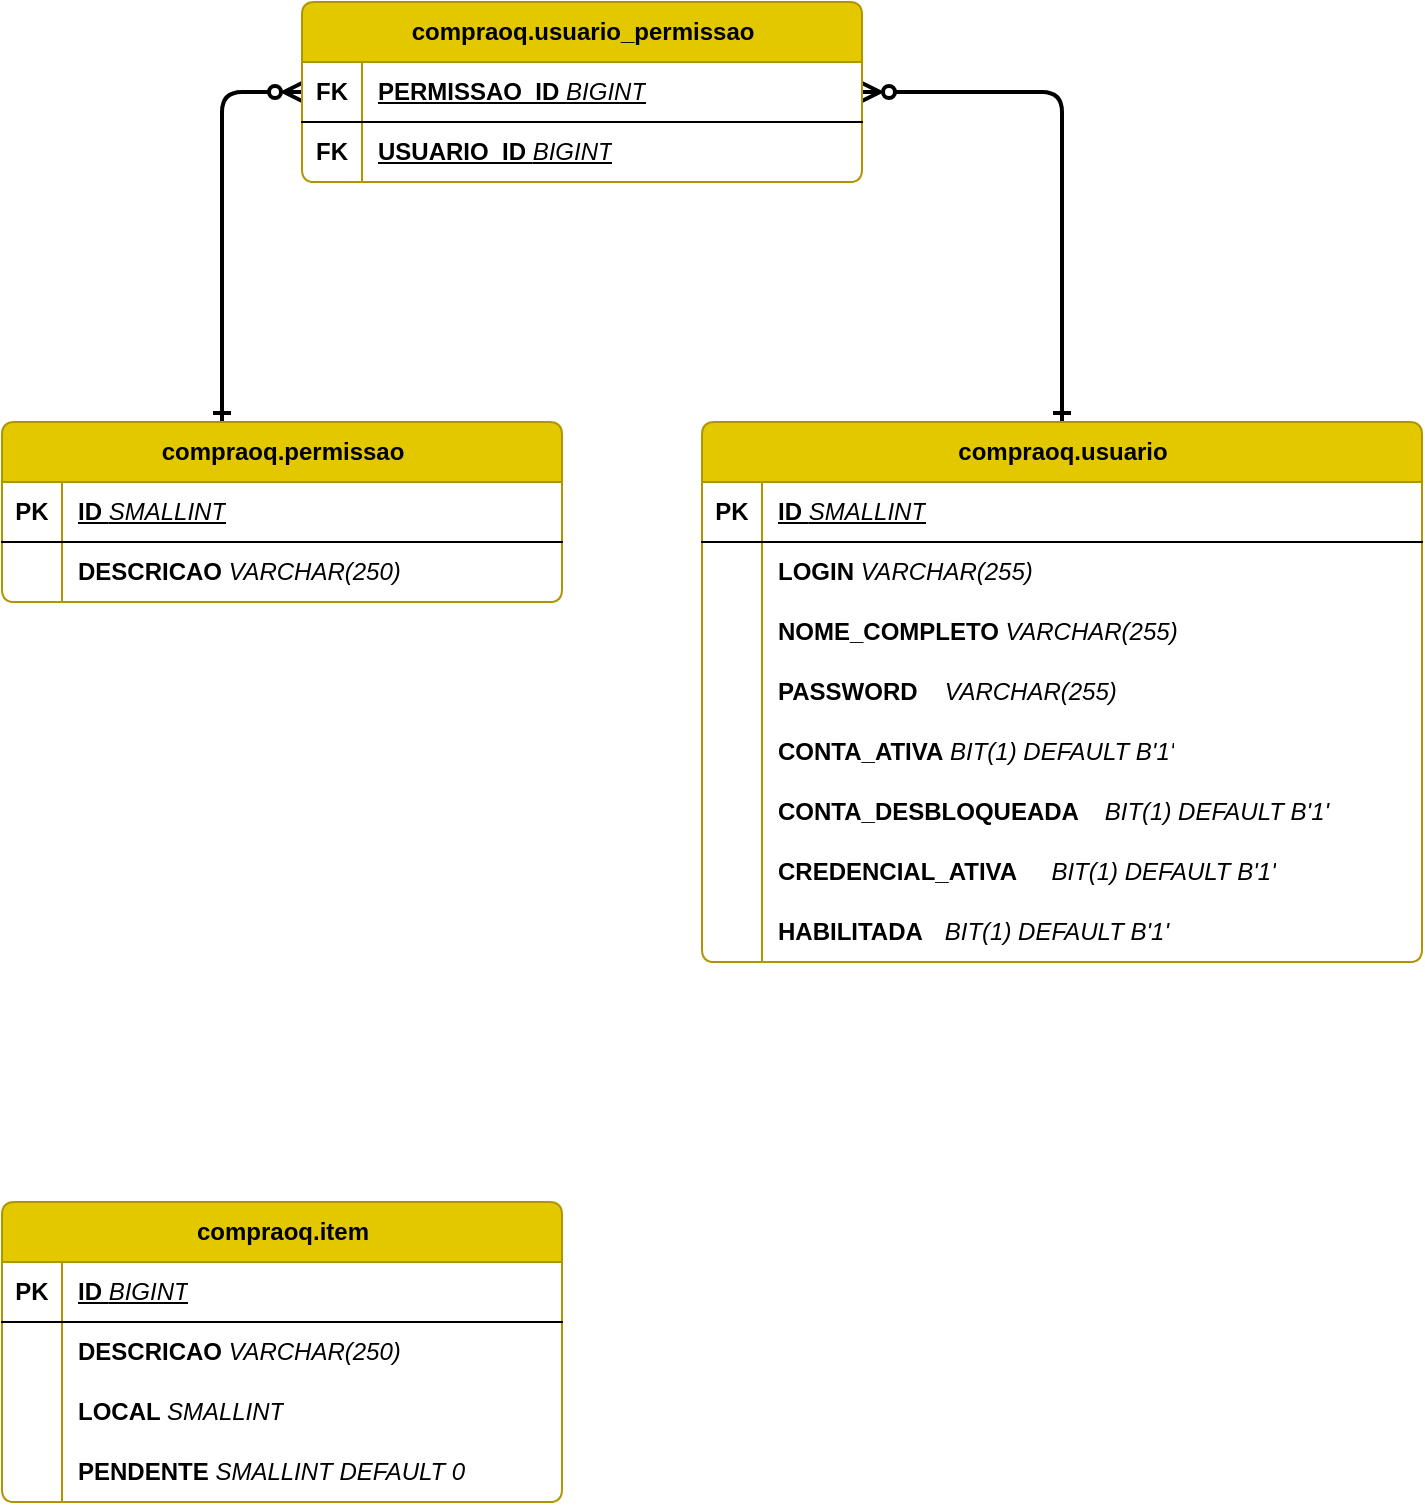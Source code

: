 <mxfile version="24.7.13">
  <diagram id="R2lEEEUBdFMjLlhIrx00" name="Page-1">
    <mxGraphModel dx="1481" dy="1920" grid="1" gridSize="10" guides="1" tooltips="1" connect="1" arrows="1" fold="1" page="1" pageScale="1" pageWidth="850" pageHeight="1100" math="0" shadow="0" extFonts="Permanent Marker^https://fonts.googleapis.com/css?family=Permanent+Marker">
      <root>
        <mxCell id="0" />
        <mxCell id="1" parent="0" />
        <mxCell id="d7PBZOdlqTQcYQTnFaMY-1" value="&lt;font style=&quot;vertical-align: inherit;&quot;&gt;&lt;font style=&quot;vertical-align: inherit;&quot;&gt;compraoq.item&lt;/font&gt;&lt;/font&gt;" style="shape=table;startSize=30;container=1;collapsible=1;childLayout=tableLayout;fixedRows=1;rowLines=0;fontStyle=1;align=center;resizeLast=1;html=1;fillColor=#e3c800;fontColor=#000000;strokeColor=#B09500;rounded=1;arcSize=7;swimlaneFillColor=default;" vertex="1" parent="1">
          <mxGeometry x="330" y="280" width="280" height="150" as="geometry" />
        </mxCell>
        <mxCell id="d7PBZOdlqTQcYQTnFaMY-2" value="" style="shape=tableRow;horizontal=0;startSize=0;swimlaneHead=0;swimlaneBody=0;fillColor=none;collapsible=0;dropTarget=0;points=[[0,0.5],[1,0.5]];portConstraint=eastwest;top=0;left=0;right=0;bottom=1;fontStyle=0" vertex="1" parent="d7PBZOdlqTQcYQTnFaMY-1">
          <mxGeometry y="30" width="280" height="30" as="geometry" />
        </mxCell>
        <mxCell id="d7PBZOdlqTQcYQTnFaMY-3" value="PK" style="shape=partialRectangle;connectable=0;fillColor=none;top=0;left=0;bottom=0;right=0;fontStyle=1;overflow=hidden;whiteSpace=wrap;html=1;" vertex="1" parent="d7PBZOdlqTQcYQTnFaMY-2">
          <mxGeometry width="30" height="30" as="geometry">
            <mxRectangle width="30" height="30" as="alternateBounds" />
          </mxGeometry>
        </mxCell>
        <mxCell id="d7PBZOdlqTQcYQTnFaMY-4" value="&lt;font style=&quot;vertical-align: inherit;&quot;&gt;&lt;font style=&quot;vertical-align: inherit;&quot;&gt;ID &lt;i style=&quot;font-weight: normal;&quot;&gt;BIGINT&lt;/i&gt;&lt;/font&gt;&lt;/font&gt;" style="shape=partialRectangle;connectable=0;fillColor=none;top=0;left=0;bottom=0;right=0;align=left;spacingLeft=6;fontStyle=5;overflow=hidden;whiteSpace=wrap;html=1;" vertex="1" parent="d7PBZOdlqTQcYQTnFaMY-2">
          <mxGeometry x="30" width="250" height="30" as="geometry">
            <mxRectangle width="250" height="30" as="alternateBounds" />
          </mxGeometry>
        </mxCell>
        <mxCell id="d7PBZOdlqTQcYQTnFaMY-5" value="" style="shape=tableRow;horizontal=0;startSize=0;swimlaneHead=0;swimlaneBody=0;fillColor=none;collapsible=0;dropTarget=0;points=[[0,0.5],[1,0.5]];portConstraint=eastwest;top=0;left=0;right=0;bottom=0;" vertex="1" parent="d7PBZOdlqTQcYQTnFaMY-1">
          <mxGeometry y="60" width="280" height="30" as="geometry" />
        </mxCell>
        <mxCell id="d7PBZOdlqTQcYQTnFaMY-6" value="" style="shape=partialRectangle;connectable=0;fillColor=none;top=0;left=0;bottom=0;right=0;editable=1;overflow=hidden;whiteSpace=wrap;html=1;" vertex="1" parent="d7PBZOdlqTQcYQTnFaMY-5">
          <mxGeometry width="30" height="30" as="geometry">
            <mxRectangle width="30" height="30" as="alternateBounds" />
          </mxGeometry>
        </mxCell>
        <mxCell id="d7PBZOdlqTQcYQTnFaMY-7" value="&lt;b&gt;DESCRICAO&lt;/b&gt; &lt;i&gt;VARCHAR(250)&lt;/i&gt;" style="shape=partialRectangle;connectable=0;fillColor=none;top=0;left=0;bottom=0;right=0;align=left;spacingLeft=6;overflow=hidden;whiteSpace=wrap;html=1;" vertex="1" parent="d7PBZOdlqTQcYQTnFaMY-5">
          <mxGeometry x="30" width="250" height="30" as="geometry">
            <mxRectangle width="250" height="30" as="alternateBounds" />
          </mxGeometry>
        </mxCell>
        <mxCell id="d7PBZOdlqTQcYQTnFaMY-8" value="" style="shape=tableRow;horizontal=0;startSize=0;swimlaneHead=0;swimlaneBody=0;fillColor=none;collapsible=0;dropTarget=0;points=[[0,0.5],[1,0.5]];portConstraint=eastwest;top=0;left=0;right=0;bottom=0;" vertex="1" parent="d7PBZOdlqTQcYQTnFaMY-1">
          <mxGeometry y="90" width="280" height="30" as="geometry" />
        </mxCell>
        <mxCell id="d7PBZOdlqTQcYQTnFaMY-9" value="" style="shape=partialRectangle;connectable=0;fillColor=none;top=0;left=0;bottom=0;right=0;editable=1;overflow=hidden;whiteSpace=wrap;html=1;" vertex="1" parent="d7PBZOdlqTQcYQTnFaMY-8">
          <mxGeometry width="30" height="30" as="geometry">
            <mxRectangle width="30" height="30" as="alternateBounds" />
          </mxGeometry>
        </mxCell>
        <mxCell id="d7PBZOdlqTQcYQTnFaMY-10" value="&lt;b&gt;LOCAL &lt;/b&gt;&lt;i&gt;SMALLINT&lt;/i&gt;" style="shape=partialRectangle;connectable=0;fillColor=none;top=0;left=0;bottom=0;right=0;align=left;spacingLeft=6;overflow=hidden;whiteSpace=wrap;html=1;" vertex="1" parent="d7PBZOdlqTQcYQTnFaMY-8">
          <mxGeometry x="30" width="250" height="30" as="geometry">
            <mxRectangle width="250" height="30" as="alternateBounds" />
          </mxGeometry>
        </mxCell>
        <mxCell id="d7PBZOdlqTQcYQTnFaMY-11" value="" style="shape=tableRow;horizontal=0;startSize=0;swimlaneHead=0;swimlaneBody=0;fillColor=none;collapsible=0;dropTarget=0;points=[[0,0.5],[1,0.5]];portConstraint=eastwest;top=0;left=0;right=0;bottom=0;" vertex="1" parent="d7PBZOdlqTQcYQTnFaMY-1">
          <mxGeometry y="120" width="280" height="30" as="geometry" />
        </mxCell>
        <mxCell id="d7PBZOdlqTQcYQTnFaMY-12" value="" style="shape=partialRectangle;connectable=0;fillColor=none;top=0;left=0;bottom=0;right=0;editable=1;overflow=hidden;whiteSpace=wrap;html=1;" vertex="1" parent="d7PBZOdlqTQcYQTnFaMY-11">
          <mxGeometry width="30" height="30" as="geometry">
            <mxRectangle width="30" height="30" as="alternateBounds" />
          </mxGeometry>
        </mxCell>
        <mxCell id="d7PBZOdlqTQcYQTnFaMY-13" value="&lt;b&gt;PENDENTE&lt;/b&gt; &lt;i&gt;SMALLINT DEFAULT 0&lt;/i&gt;" style="shape=partialRectangle;connectable=0;fillColor=none;top=0;left=0;bottom=0;right=0;align=left;spacingLeft=6;overflow=hidden;whiteSpace=wrap;html=1;" vertex="1" parent="d7PBZOdlqTQcYQTnFaMY-11">
          <mxGeometry x="30" width="250" height="30" as="geometry">
            <mxRectangle width="250" height="30" as="alternateBounds" />
          </mxGeometry>
        </mxCell>
        <mxCell id="d7PBZOdlqTQcYQTnFaMY-62" value="" style="edgeStyle=orthogonalEdgeStyle;rounded=1;orthogonalLoop=1;jettySize=auto;html=1;strokeWidth=2;curved=0;endArrow=ERzeroToMany;endFill=0;startArrow=ERone;startFill=0;" edge="1" parent="1" source="d7PBZOdlqTQcYQTnFaMY-14" target="d7PBZOdlqTQcYQTnFaMY-55">
          <mxGeometry relative="1" as="geometry">
            <Array as="points">
              <mxPoint x="440" y="-275" />
            </Array>
          </mxGeometry>
        </mxCell>
        <mxCell id="d7PBZOdlqTQcYQTnFaMY-14" value="&lt;font style=&quot;vertical-align: inherit;&quot;&gt;&lt;font style=&quot;vertical-align: inherit;&quot;&gt;compraoq.permissao&lt;/font&gt;&lt;/font&gt;" style="shape=table;startSize=30;container=1;collapsible=1;childLayout=tableLayout;fixedRows=1;rowLines=0;fontStyle=1;align=center;resizeLast=1;html=1;fillColor=#e3c800;fontColor=#000000;strokeColor=#B09500;rounded=1;arcSize=7;swimlaneFillColor=default;" vertex="1" parent="1">
          <mxGeometry x="330" y="-110" width="280" height="90" as="geometry" />
        </mxCell>
        <mxCell id="d7PBZOdlqTQcYQTnFaMY-15" value="" style="shape=tableRow;horizontal=0;startSize=0;swimlaneHead=0;swimlaneBody=0;fillColor=none;collapsible=0;dropTarget=0;points=[[0,0.5],[1,0.5]];portConstraint=eastwest;top=0;left=0;right=0;bottom=1;fontStyle=0" vertex="1" parent="d7PBZOdlqTQcYQTnFaMY-14">
          <mxGeometry y="30" width="280" height="30" as="geometry" />
        </mxCell>
        <mxCell id="d7PBZOdlqTQcYQTnFaMY-16" value="PK" style="shape=partialRectangle;connectable=0;fillColor=none;top=0;left=0;bottom=0;right=0;fontStyle=1;overflow=hidden;whiteSpace=wrap;html=1;" vertex="1" parent="d7PBZOdlqTQcYQTnFaMY-15">
          <mxGeometry width="30" height="30" as="geometry">
            <mxRectangle width="30" height="30" as="alternateBounds" />
          </mxGeometry>
        </mxCell>
        <mxCell id="d7PBZOdlqTQcYQTnFaMY-17" value="&lt;font style=&quot;vertical-align: inherit;&quot;&gt;&lt;font style=&quot;vertical-align: inherit;&quot;&gt;ID &lt;i style=&quot;font-weight: normal;&quot;&gt;SMALLINT&lt;/i&gt;&lt;/font&gt;&lt;/font&gt;" style="shape=partialRectangle;connectable=0;fillColor=none;top=0;left=0;bottom=0;right=0;align=left;spacingLeft=6;fontStyle=5;overflow=hidden;whiteSpace=wrap;html=1;" vertex="1" parent="d7PBZOdlqTQcYQTnFaMY-15">
          <mxGeometry x="30" width="250" height="30" as="geometry">
            <mxRectangle width="250" height="30" as="alternateBounds" />
          </mxGeometry>
        </mxCell>
        <mxCell id="d7PBZOdlqTQcYQTnFaMY-18" value="" style="shape=tableRow;horizontal=0;startSize=0;swimlaneHead=0;swimlaneBody=0;fillColor=none;collapsible=0;dropTarget=0;points=[[0,0.5],[1,0.5]];portConstraint=eastwest;top=0;left=0;right=0;bottom=0;" vertex="1" parent="d7PBZOdlqTQcYQTnFaMY-14">
          <mxGeometry y="60" width="280" height="30" as="geometry" />
        </mxCell>
        <mxCell id="d7PBZOdlqTQcYQTnFaMY-19" value="" style="shape=partialRectangle;connectable=0;fillColor=none;top=0;left=0;bottom=0;right=0;editable=1;overflow=hidden;whiteSpace=wrap;html=1;" vertex="1" parent="d7PBZOdlqTQcYQTnFaMY-18">
          <mxGeometry width="30" height="30" as="geometry">
            <mxRectangle width="30" height="30" as="alternateBounds" />
          </mxGeometry>
        </mxCell>
        <mxCell id="d7PBZOdlqTQcYQTnFaMY-20" value="&lt;b&gt;DESCRICAO&lt;/b&gt; &lt;i&gt;VARCHAR(250)&lt;/i&gt;" style="shape=partialRectangle;connectable=0;fillColor=none;top=0;left=0;bottom=0;right=0;align=left;spacingLeft=6;overflow=hidden;whiteSpace=wrap;html=1;" vertex="1" parent="d7PBZOdlqTQcYQTnFaMY-18">
          <mxGeometry x="30" width="250" height="30" as="geometry">
            <mxRectangle width="250" height="30" as="alternateBounds" />
          </mxGeometry>
        </mxCell>
        <mxCell id="d7PBZOdlqTQcYQTnFaMY-63" style="edgeStyle=orthogonalEdgeStyle;rounded=1;orthogonalLoop=1;jettySize=auto;html=1;entryX=1;entryY=0.5;entryDx=0;entryDy=0;strokeWidth=2;curved=0;endArrow=ERzeroToMany;endFill=0;startArrow=ERone;startFill=0;" edge="1" parent="1" source="d7PBZOdlqTQcYQTnFaMY-27" target="d7PBZOdlqTQcYQTnFaMY-56">
          <mxGeometry relative="1" as="geometry" />
        </mxCell>
        <mxCell id="d7PBZOdlqTQcYQTnFaMY-27" value="&lt;font style=&quot;vertical-align: inherit;&quot;&gt;&lt;font style=&quot;vertical-align: inherit;&quot;&gt;compraoq.usuario&lt;/font&gt;&lt;/font&gt;" style="shape=table;startSize=30;container=1;collapsible=1;childLayout=tableLayout;fixedRows=1;rowLines=0;fontStyle=1;align=center;resizeLast=1;html=1;fillColor=#e3c800;fontColor=#000000;strokeColor=#B09500;rounded=1;arcSize=7;swimlaneFillColor=default;" vertex="1" parent="1">
          <mxGeometry x="680" y="-110" width="360" height="270" as="geometry" />
        </mxCell>
        <mxCell id="d7PBZOdlqTQcYQTnFaMY-28" value="" style="shape=tableRow;horizontal=0;startSize=0;swimlaneHead=0;swimlaneBody=0;fillColor=none;collapsible=0;dropTarget=0;points=[[0,0.5],[1,0.5]];portConstraint=eastwest;top=0;left=0;right=0;bottom=1;fontStyle=0" vertex="1" parent="d7PBZOdlqTQcYQTnFaMY-27">
          <mxGeometry y="30" width="360" height="30" as="geometry" />
        </mxCell>
        <mxCell id="d7PBZOdlqTQcYQTnFaMY-29" value="PK" style="shape=partialRectangle;connectable=0;fillColor=none;top=0;left=0;bottom=0;right=0;fontStyle=1;overflow=hidden;whiteSpace=wrap;html=1;" vertex="1" parent="d7PBZOdlqTQcYQTnFaMY-28">
          <mxGeometry width="30" height="30" as="geometry">
            <mxRectangle width="30" height="30" as="alternateBounds" />
          </mxGeometry>
        </mxCell>
        <mxCell id="d7PBZOdlqTQcYQTnFaMY-30" value="&lt;font style=&quot;vertical-align: inherit;&quot;&gt;&lt;font style=&quot;vertical-align: inherit;&quot;&gt;ID &lt;i style=&quot;font-weight: normal;&quot;&gt;SMALLINT&lt;/i&gt;&lt;/font&gt;&lt;/font&gt;" style="shape=partialRectangle;connectable=0;fillColor=none;top=0;left=0;bottom=0;right=0;align=left;spacingLeft=6;fontStyle=5;overflow=hidden;whiteSpace=wrap;html=1;" vertex="1" parent="d7PBZOdlqTQcYQTnFaMY-28">
          <mxGeometry x="30" width="330" height="30" as="geometry">
            <mxRectangle width="330" height="30" as="alternateBounds" />
          </mxGeometry>
        </mxCell>
        <mxCell id="d7PBZOdlqTQcYQTnFaMY-31" value="" style="shape=tableRow;horizontal=0;startSize=0;swimlaneHead=0;swimlaneBody=0;fillColor=none;collapsible=0;dropTarget=0;points=[[0,0.5],[1,0.5]];portConstraint=eastwest;top=0;left=0;right=0;bottom=0;" vertex="1" parent="d7PBZOdlqTQcYQTnFaMY-27">
          <mxGeometry y="60" width="360" height="30" as="geometry" />
        </mxCell>
        <mxCell id="d7PBZOdlqTQcYQTnFaMY-32" value="" style="shape=partialRectangle;connectable=0;fillColor=none;top=0;left=0;bottom=0;right=0;editable=1;overflow=hidden;whiteSpace=wrap;html=1;" vertex="1" parent="d7PBZOdlqTQcYQTnFaMY-31">
          <mxGeometry width="30" height="30" as="geometry">
            <mxRectangle width="30" height="30" as="alternateBounds" />
          </mxGeometry>
        </mxCell>
        <mxCell id="d7PBZOdlqTQcYQTnFaMY-33" value="&lt;b&gt;LOGIN&amp;nbsp;&lt;/b&gt;&lt;i&gt;VARCHAR(255)&lt;/i&gt;" style="shape=partialRectangle;connectable=0;fillColor=none;top=0;left=0;bottom=0;right=0;align=left;spacingLeft=6;overflow=hidden;whiteSpace=wrap;html=1;" vertex="1" parent="d7PBZOdlqTQcYQTnFaMY-31">
          <mxGeometry x="30" width="330" height="30" as="geometry">
            <mxRectangle width="330" height="30" as="alternateBounds" />
          </mxGeometry>
        </mxCell>
        <mxCell id="d7PBZOdlqTQcYQTnFaMY-34" value="" style="shape=tableRow;horizontal=0;startSize=0;swimlaneHead=0;swimlaneBody=0;fillColor=none;collapsible=0;dropTarget=0;points=[[0,0.5],[1,0.5]];portConstraint=eastwest;top=0;left=0;right=0;bottom=0;" vertex="1" parent="d7PBZOdlqTQcYQTnFaMY-27">
          <mxGeometry y="90" width="360" height="30" as="geometry" />
        </mxCell>
        <mxCell id="d7PBZOdlqTQcYQTnFaMY-35" value="" style="shape=partialRectangle;connectable=0;fillColor=none;top=0;left=0;bottom=0;right=0;editable=1;overflow=hidden;whiteSpace=wrap;html=1;" vertex="1" parent="d7PBZOdlqTQcYQTnFaMY-34">
          <mxGeometry width="30" height="30" as="geometry">
            <mxRectangle width="30" height="30" as="alternateBounds" />
          </mxGeometry>
        </mxCell>
        <mxCell id="d7PBZOdlqTQcYQTnFaMY-36" value="&lt;b&gt;NOME_COMPLETO&amp;nbsp;&lt;/b&gt;&lt;i&gt;VARCHAR(255)&lt;/i&gt;" style="shape=partialRectangle;connectable=0;fillColor=none;top=0;left=0;bottom=0;right=0;align=left;spacingLeft=6;overflow=hidden;whiteSpace=wrap;html=1;" vertex="1" parent="d7PBZOdlqTQcYQTnFaMY-34">
          <mxGeometry x="30" width="330" height="30" as="geometry">
            <mxRectangle width="330" height="30" as="alternateBounds" />
          </mxGeometry>
        </mxCell>
        <mxCell id="d7PBZOdlqTQcYQTnFaMY-37" value="" style="shape=tableRow;horizontal=0;startSize=0;swimlaneHead=0;swimlaneBody=0;fillColor=none;collapsible=0;dropTarget=0;points=[[0,0.5],[1,0.5]];portConstraint=eastwest;top=0;left=0;right=0;bottom=0;" vertex="1" parent="d7PBZOdlqTQcYQTnFaMY-27">
          <mxGeometry y="120" width="360" height="30" as="geometry" />
        </mxCell>
        <mxCell id="d7PBZOdlqTQcYQTnFaMY-38" value="" style="shape=partialRectangle;connectable=0;fillColor=none;top=0;left=0;bottom=0;right=0;editable=1;overflow=hidden;whiteSpace=wrap;html=1;" vertex="1" parent="d7PBZOdlqTQcYQTnFaMY-37">
          <mxGeometry width="30" height="30" as="geometry">
            <mxRectangle width="30" height="30" as="alternateBounds" />
          </mxGeometry>
        </mxCell>
        <mxCell id="d7PBZOdlqTQcYQTnFaMY-39" value="&lt;b&gt;PASSWORD&lt;span style=&quot;white-space: pre;&quot;&gt;&#x9;&lt;/span&gt;&amp;nbsp;&lt;/b&gt;&lt;i&gt;VARCHAR(255)&lt;/i&gt;" style="shape=partialRectangle;connectable=0;fillColor=none;top=0;left=0;bottom=0;right=0;align=left;spacingLeft=6;overflow=hidden;whiteSpace=wrap;html=1;" vertex="1" parent="d7PBZOdlqTQcYQTnFaMY-37">
          <mxGeometry x="30" width="330" height="30" as="geometry">
            <mxRectangle width="330" height="30" as="alternateBounds" />
          </mxGeometry>
        </mxCell>
        <mxCell id="d7PBZOdlqTQcYQTnFaMY-40" value="" style="shape=tableRow;horizontal=0;startSize=0;swimlaneHead=0;swimlaneBody=0;fillColor=none;collapsible=0;dropTarget=0;points=[[0,0.5],[1,0.5]];portConstraint=eastwest;top=0;left=0;right=0;bottom=0;" vertex="1" parent="d7PBZOdlqTQcYQTnFaMY-27">
          <mxGeometry y="150" width="360" height="30" as="geometry" />
        </mxCell>
        <mxCell id="d7PBZOdlqTQcYQTnFaMY-41" value="" style="shape=partialRectangle;connectable=0;fillColor=none;top=0;left=0;bottom=0;right=0;editable=1;overflow=hidden;whiteSpace=wrap;html=1;" vertex="1" parent="d7PBZOdlqTQcYQTnFaMY-40">
          <mxGeometry width="30" height="30" as="geometry">
            <mxRectangle width="30" height="30" as="alternateBounds" />
          </mxGeometry>
        </mxCell>
        <mxCell id="d7PBZOdlqTQcYQTnFaMY-42" value="&lt;b&gt;CONTA_ATIVA&amp;nbsp;&lt;/b&gt;&lt;i&gt;BIT(1) DEFAULT B&#39;1&#39;&lt;/i&gt;" style="shape=partialRectangle;connectable=0;fillColor=none;top=0;left=0;bottom=0;right=0;align=left;spacingLeft=6;overflow=hidden;whiteSpace=wrap;html=1;" vertex="1" parent="d7PBZOdlqTQcYQTnFaMY-40">
          <mxGeometry x="30" width="330" height="30" as="geometry">
            <mxRectangle width="330" height="30" as="alternateBounds" />
          </mxGeometry>
        </mxCell>
        <mxCell id="d7PBZOdlqTQcYQTnFaMY-43" value="" style="shape=tableRow;horizontal=0;startSize=0;swimlaneHead=0;swimlaneBody=0;fillColor=none;collapsible=0;dropTarget=0;points=[[0,0.5],[1,0.5]];portConstraint=eastwest;top=0;left=0;right=0;bottom=0;" vertex="1" parent="d7PBZOdlqTQcYQTnFaMY-27">
          <mxGeometry y="180" width="360" height="30" as="geometry" />
        </mxCell>
        <mxCell id="d7PBZOdlqTQcYQTnFaMY-44" value="" style="shape=partialRectangle;connectable=0;fillColor=none;top=0;left=0;bottom=0;right=0;editable=1;overflow=hidden;whiteSpace=wrap;html=1;" vertex="1" parent="d7PBZOdlqTQcYQTnFaMY-43">
          <mxGeometry width="30" height="30" as="geometry">
            <mxRectangle width="30" height="30" as="alternateBounds" />
          </mxGeometry>
        </mxCell>
        <mxCell id="d7PBZOdlqTQcYQTnFaMY-45" value="&lt;b&gt;CONTA_DESBLOQUEADA&lt;span style=&quot;white-space: pre;&quot;&gt;&#x9;&lt;/span&gt;&amp;nbsp;&lt;/b&gt;&lt;i&gt;BIT(1) DEFAULT B&#39;1&#39;&lt;/i&gt;" style="shape=partialRectangle;connectable=0;fillColor=none;top=0;left=0;bottom=0;right=0;align=left;spacingLeft=6;overflow=hidden;whiteSpace=wrap;html=1;" vertex="1" parent="d7PBZOdlqTQcYQTnFaMY-43">
          <mxGeometry x="30" width="330" height="30" as="geometry">
            <mxRectangle width="330" height="30" as="alternateBounds" />
          </mxGeometry>
        </mxCell>
        <mxCell id="d7PBZOdlqTQcYQTnFaMY-49" value="" style="shape=tableRow;horizontal=0;startSize=0;swimlaneHead=0;swimlaneBody=0;fillColor=none;collapsible=0;dropTarget=0;points=[[0,0.5],[1,0.5]];portConstraint=eastwest;top=0;left=0;right=0;bottom=0;" vertex="1" parent="d7PBZOdlqTQcYQTnFaMY-27">
          <mxGeometry y="210" width="360" height="30" as="geometry" />
        </mxCell>
        <mxCell id="d7PBZOdlqTQcYQTnFaMY-50" value="" style="shape=partialRectangle;connectable=0;fillColor=none;top=0;left=0;bottom=0;right=0;editable=1;overflow=hidden;whiteSpace=wrap;html=1;" vertex="1" parent="d7PBZOdlqTQcYQTnFaMY-49">
          <mxGeometry width="30" height="30" as="geometry">
            <mxRectangle width="30" height="30" as="alternateBounds" />
          </mxGeometry>
        </mxCell>
        <mxCell id="d7PBZOdlqTQcYQTnFaMY-51" value="&lt;b&gt;CREDENCIAL_ATIVA&lt;span style=&quot;white-space: pre;&quot;&gt;&#x9;&lt;/span&gt;&amp;nbsp;&lt;/b&gt;&lt;i&gt;BIT(1) DEFAULT B&#39;1&#39;&lt;/i&gt;" style="shape=partialRectangle;connectable=0;fillColor=none;top=0;left=0;bottom=0;right=0;align=left;spacingLeft=6;overflow=hidden;whiteSpace=wrap;html=1;" vertex="1" parent="d7PBZOdlqTQcYQTnFaMY-49">
          <mxGeometry x="30" width="330" height="30" as="geometry">
            <mxRectangle width="330" height="30" as="alternateBounds" />
          </mxGeometry>
        </mxCell>
        <mxCell id="d7PBZOdlqTQcYQTnFaMY-52" value="" style="shape=tableRow;horizontal=0;startSize=0;swimlaneHead=0;swimlaneBody=0;fillColor=none;collapsible=0;dropTarget=0;points=[[0,0.5],[1,0.5]];portConstraint=eastwest;top=0;left=0;right=0;bottom=0;" vertex="1" parent="d7PBZOdlqTQcYQTnFaMY-27">
          <mxGeometry y="240" width="360" height="30" as="geometry" />
        </mxCell>
        <mxCell id="d7PBZOdlqTQcYQTnFaMY-53" value="" style="shape=partialRectangle;connectable=0;fillColor=none;top=0;left=0;bottom=0;right=0;editable=1;overflow=hidden;whiteSpace=wrap;html=1;" vertex="1" parent="d7PBZOdlqTQcYQTnFaMY-52">
          <mxGeometry width="30" height="30" as="geometry">
            <mxRectangle width="30" height="30" as="alternateBounds" />
          </mxGeometry>
        </mxCell>
        <mxCell id="d7PBZOdlqTQcYQTnFaMY-54" value="&lt;b&gt;HABILITADA&lt;span style=&quot;white-space: pre;&quot;&gt;&#x9;&lt;/span&gt;&amp;nbsp;&lt;/b&gt;&lt;i&gt;BIT(1) DEFAULT B&#39;1&#39;&lt;/i&gt;" style="shape=partialRectangle;connectable=0;fillColor=none;top=0;left=0;bottom=0;right=0;align=left;spacingLeft=6;overflow=hidden;whiteSpace=wrap;html=1;" vertex="1" parent="d7PBZOdlqTQcYQTnFaMY-52">
          <mxGeometry x="30" width="330" height="30" as="geometry">
            <mxRectangle width="330" height="30" as="alternateBounds" />
          </mxGeometry>
        </mxCell>
        <mxCell id="d7PBZOdlqTQcYQTnFaMY-55" value="&lt;font style=&quot;vertical-align: inherit;&quot;&gt;&lt;font style=&quot;vertical-align: inherit;&quot;&gt;compraoq.usuario_permissao&lt;/font&gt;&lt;/font&gt;" style="shape=table;startSize=30;container=1;collapsible=1;childLayout=tableLayout;fixedRows=1;rowLines=0;fontStyle=1;align=center;resizeLast=1;html=1;fillColor=#e3c800;fontColor=#000000;strokeColor=#B09500;rounded=1;arcSize=7;swimlaneFillColor=default;" vertex="1" parent="1">
          <mxGeometry x="480" y="-320" width="280" height="90" as="geometry" />
        </mxCell>
        <mxCell id="d7PBZOdlqTQcYQTnFaMY-56" value="" style="shape=tableRow;horizontal=0;startSize=0;swimlaneHead=0;swimlaneBody=0;fillColor=none;collapsible=0;dropTarget=0;points=[[0,0.5],[1,0.5]];portConstraint=eastwest;top=0;left=0;right=0;bottom=1;fontStyle=0" vertex="1" parent="d7PBZOdlqTQcYQTnFaMY-55">
          <mxGeometry y="30" width="280" height="30" as="geometry" />
        </mxCell>
        <mxCell id="d7PBZOdlqTQcYQTnFaMY-57" value="FK" style="shape=partialRectangle;connectable=0;fillColor=none;top=0;left=0;bottom=0;right=0;fontStyle=1;overflow=hidden;whiteSpace=wrap;html=1;" vertex="1" parent="d7PBZOdlqTQcYQTnFaMY-56">
          <mxGeometry width="30" height="30" as="geometry">
            <mxRectangle width="30" height="30" as="alternateBounds" />
          </mxGeometry>
        </mxCell>
        <mxCell id="d7PBZOdlqTQcYQTnFaMY-58" value="PERMISSAO_ID &lt;span style=&quot;font-weight: 400;&quot;&gt;&lt;i&gt;BIGINT&lt;/i&gt;&lt;/span&gt;" style="shape=partialRectangle;connectable=0;fillColor=none;top=0;left=0;bottom=0;right=0;align=left;spacingLeft=6;fontStyle=5;overflow=hidden;whiteSpace=wrap;html=1;" vertex="1" parent="d7PBZOdlqTQcYQTnFaMY-56">
          <mxGeometry x="30" width="250" height="30" as="geometry">
            <mxRectangle width="250" height="30" as="alternateBounds" />
          </mxGeometry>
        </mxCell>
        <mxCell id="d7PBZOdlqTQcYQTnFaMY-59" value="" style="shape=tableRow;horizontal=0;startSize=0;swimlaneHead=0;swimlaneBody=0;fillColor=none;collapsible=0;dropTarget=0;points=[[0,0.5],[1,0.5]];portConstraint=eastwest;top=0;left=0;right=0;bottom=0;" vertex="1" parent="d7PBZOdlqTQcYQTnFaMY-55">
          <mxGeometry y="60" width="280" height="30" as="geometry" />
        </mxCell>
        <mxCell id="d7PBZOdlqTQcYQTnFaMY-60" value="&lt;b&gt;FK&lt;/b&gt;" style="shape=partialRectangle;connectable=0;fillColor=none;top=0;left=0;bottom=0;right=0;editable=1;overflow=hidden;whiteSpace=wrap;html=1;" vertex="1" parent="d7PBZOdlqTQcYQTnFaMY-59">
          <mxGeometry width="30" height="30" as="geometry">
            <mxRectangle width="30" height="30" as="alternateBounds" />
          </mxGeometry>
        </mxCell>
        <mxCell id="d7PBZOdlqTQcYQTnFaMY-61" value="&lt;u style=&quot;&quot;&gt;&lt;b&gt;USUARIO_ID &lt;/b&gt;&lt;i&gt;BIGINT&lt;/i&gt;&lt;/u&gt;" style="shape=partialRectangle;connectable=0;fillColor=none;top=0;left=0;bottom=0;right=0;align=left;spacingLeft=6;overflow=hidden;whiteSpace=wrap;html=1;" vertex="1" parent="d7PBZOdlqTQcYQTnFaMY-59">
          <mxGeometry x="30" width="250" height="30" as="geometry">
            <mxRectangle width="250" height="30" as="alternateBounds" />
          </mxGeometry>
        </mxCell>
      </root>
    </mxGraphModel>
  </diagram>
</mxfile>
